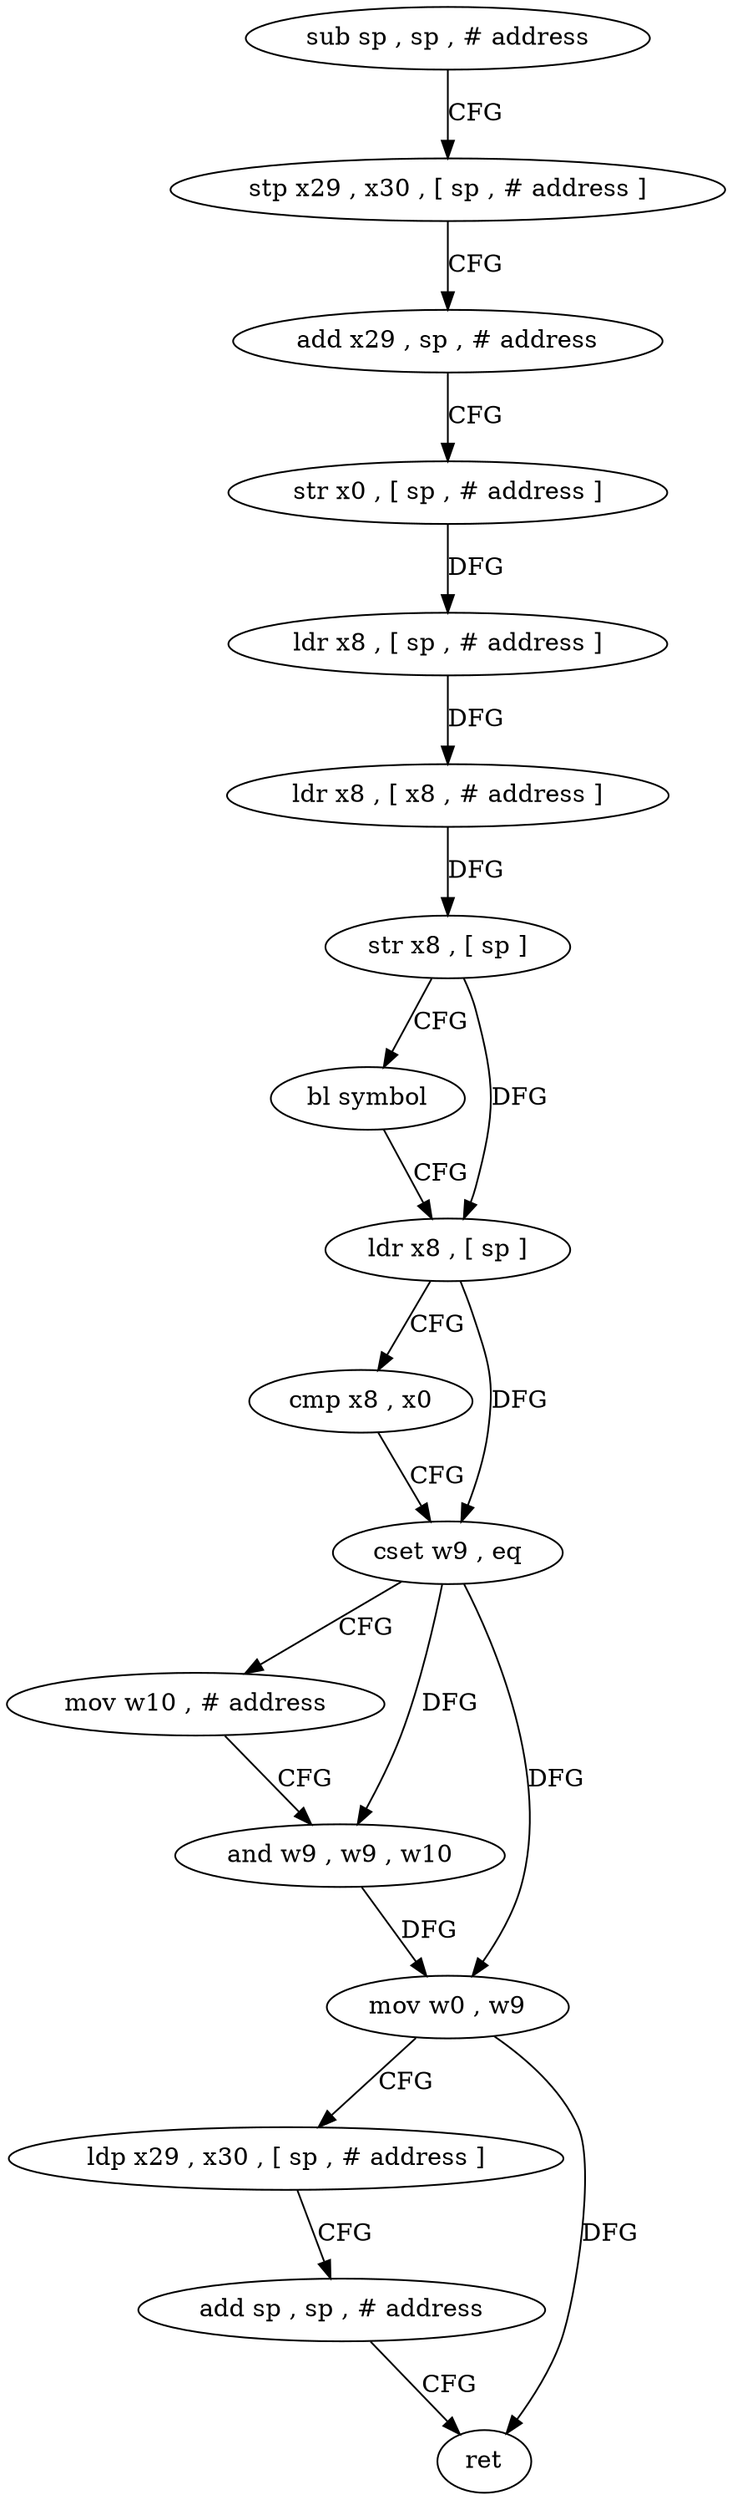 digraph "func" {
"218408" [label = "sub sp , sp , # address" ]
"218412" [label = "stp x29 , x30 , [ sp , # address ]" ]
"218416" [label = "add x29 , sp , # address" ]
"218420" [label = "str x0 , [ sp , # address ]" ]
"218424" [label = "ldr x8 , [ sp , # address ]" ]
"218428" [label = "ldr x8 , [ x8 , # address ]" ]
"218432" [label = "str x8 , [ sp ]" ]
"218436" [label = "bl symbol" ]
"218440" [label = "ldr x8 , [ sp ]" ]
"218444" [label = "cmp x8 , x0" ]
"218448" [label = "cset w9 , eq" ]
"218452" [label = "mov w10 , # address" ]
"218456" [label = "and w9 , w9 , w10" ]
"218460" [label = "mov w0 , w9" ]
"218464" [label = "ldp x29 , x30 , [ sp , # address ]" ]
"218468" [label = "add sp , sp , # address" ]
"218472" [label = "ret" ]
"218408" -> "218412" [ label = "CFG" ]
"218412" -> "218416" [ label = "CFG" ]
"218416" -> "218420" [ label = "CFG" ]
"218420" -> "218424" [ label = "DFG" ]
"218424" -> "218428" [ label = "DFG" ]
"218428" -> "218432" [ label = "DFG" ]
"218432" -> "218436" [ label = "CFG" ]
"218432" -> "218440" [ label = "DFG" ]
"218436" -> "218440" [ label = "CFG" ]
"218440" -> "218444" [ label = "CFG" ]
"218440" -> "218448" [ label = "DFG" ]
"218444" -> "218448" [ label = "CFG" ]
"218448" -> "218452" [ label = "CFG" ]
"218448" -> "218456" [ label = "DFG" ]
"218448" -> "218460" [ label = "DFG" ]
"218452" -> "218456" [ label = "CFG" ]
"218456" -> "218460" [ label = "DFG" ]
"218460" -> "218464" [ label = "CFG" ]
"218460" -> "218472" [ label = "DFG" ]
"218464" -> "218468" [ label = "CFG" ]
"218468" -> "218472" [ label = "CFG" ]
}
